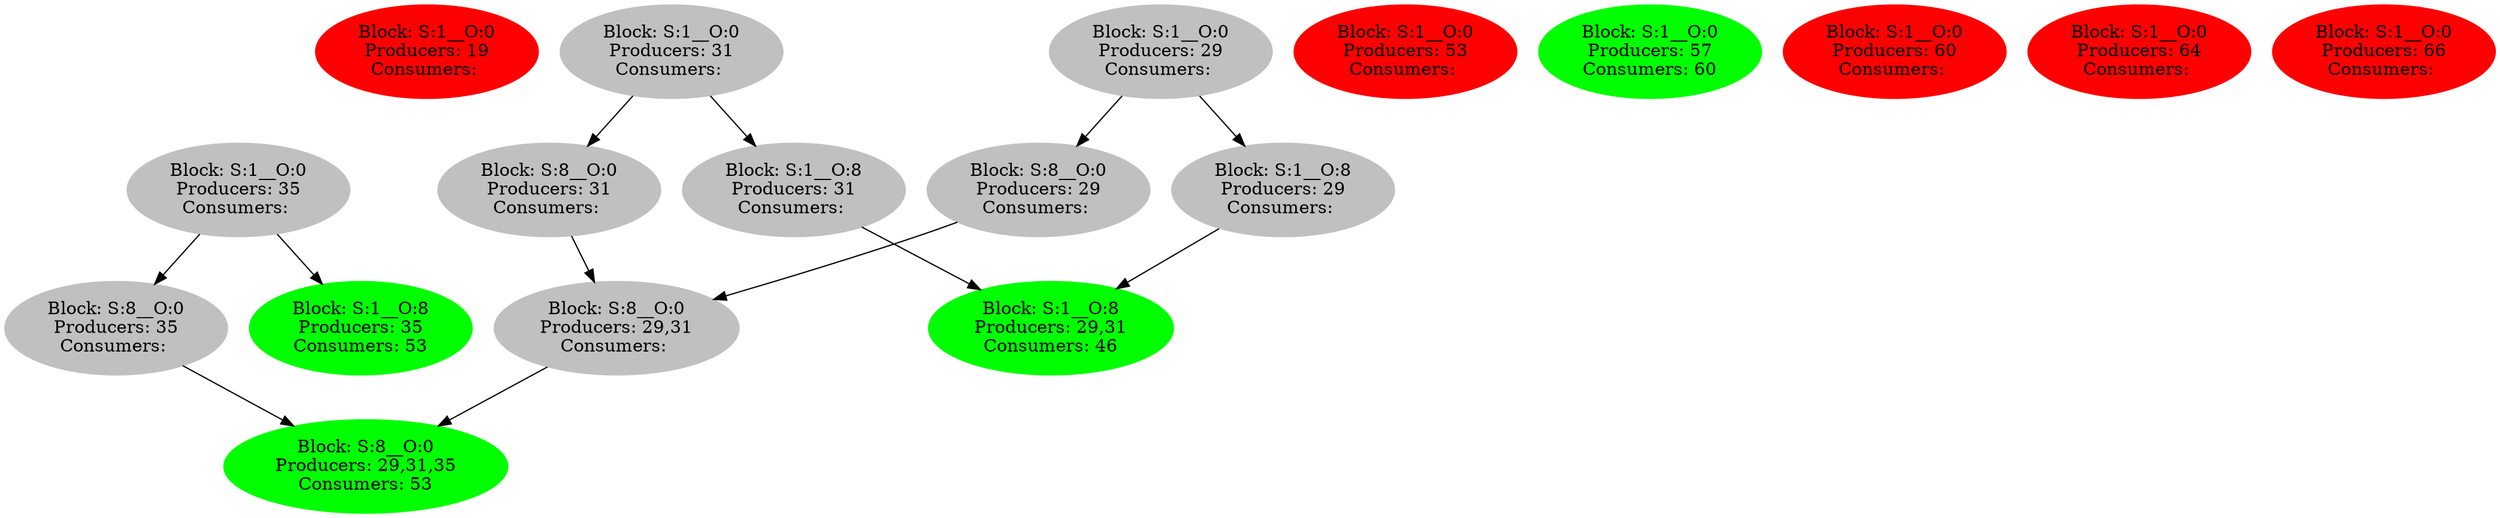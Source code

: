 strict digraph  {
0 [color=red, label="Block: S:1__O:0
Producers: 19
Consumers: ", style=filled];
1 [color=grey, label="Block: S:1__O:0
Producers: 29
Consumers: ", style=filled];
2 [color=grey, label="Block: S:8__O:0
Producers: 29
Consumers: ", style=filled];
3 [color=grey, label="Block: S:8__O:0
Producers: 29,31
Consumers: ", style=filled];
4 [color=green, label="Block: S:8__O:0
Producers: 29,31,35
Consumers: 53", style=filled];
5 [color=grey, label="Block: S:1__O:8
Producers: 29
Consumers: ", style=filled];
6 [color=green, label="Block: S:1__O:8
Producers: 29,31
Consumers: 46", style=filled];
7 [color=grey, label="Block: S:1__O:0
Producers: 31
Consumers: ", style=filled];
8 [color=grey, label="Block: S:8__O:0
Producers: 31
Consumers: ", style=filled];
9 [color=grey, label="Block: S:1__O:8
Producers: 31
Consumers: ", style=filled];
10 [color=grey, label="Block: S:1__O:0
Producers: 35
Consumers: ", style=filled];
11 [color=grey, label="Block: S:8__O:0
Producers: 35
Consumers: ", style=filled];
12 [color=green, label="Block: S:1__O:8
Producers: 35
Consumers: 53", style=filled];
13 [color=red, label="Block: S:1__O:0
Producers: 53
Consumers: ", style=filled];
14 [color=green, label="Block: S:1__O:0
Producers: 57
Consumers: 60", style=filled];
15 [color=red, label="Block: S:1__O:0
Producers: 60
Consumers: ", style=filled];
16 [color=red, label="Block: S:1__O:0
Producers: 64
Consumers: ", style=filled];
17 [color=red, label="Block: S:1__O:0
Producers: 66
Consumers: ", style=filled];
1 -> 2;
1 -> 5;
2 -> 3;
3 -> 4;
5 -> 6;
7 -> 8;
7 -> 9;
8 -> 3;
9 -> 6;
10 -> 11;
10 -> 12;
11 -> 4;
}
